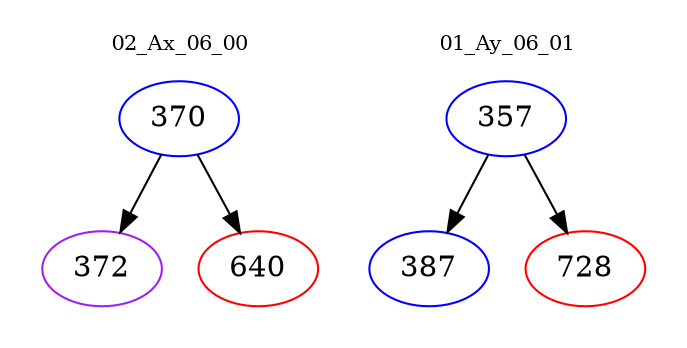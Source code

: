 digraph{
subgraph cluster_0 {
color = white
label = "02_Ax_06_00";
fontsize=10;
T0_370 [label="370", color="blue"]
T0_370 -> T0_372 [color="black"]
T0_372 [label="372", color="purple"]
T0_370 -> T0_640 [color="black"]
T0_640 [label="640", color="red"]
}
subgraph cluster_1 {
color = white
label = "01_Ay_06_01";
fontsize=10;
T1_357 [label="357", color="blue"]
T1_357 -> T1_387 [color="black"]
T1_387 [label="387", color="blue"]
T1_357 -> T1_728 [color="black"]
T1_728 [label="728", color="red"]
}
}
